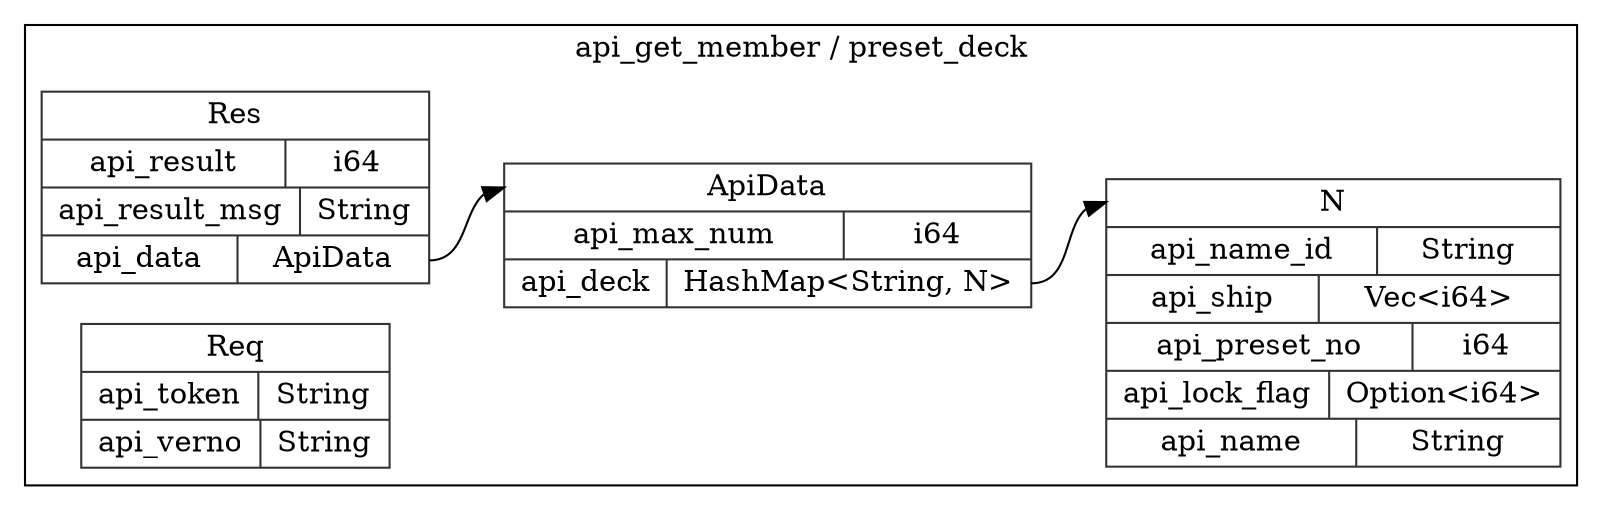 digraph {
  rankdir=LR;
  subgraph cluster_0 {
    label="api_get_member / preset_deck";
    node [style="filled", color=white, style="solid", color=gray20];
    api_get_member__preset_deck__Res [label="<Res> Res  | { api_result | <api_result> i64 } | { api_result_msg | <api_result_msg> String } | { api_data | <api_data> ApiData }", shape=record];
    api_get_member__preset_deck__ApiData;
    api_get_member__preset_deck__Res:api_data:e -> api_get_member__preset_deck__ApiData:ApiData:w;
    api_get_member__preset_deck__ApiData [label="<ApiData> ApiData  | { api_max_num | <api_max_num> i64 } | { api_deck | <api_deck> HashMap\<String, N\> }", shape=record];
    api_get_member__preset_deck__N;
    api_get_member__preset_deck__ApiData:api_deck:e -> api_get_member__preset_deck__N:N:w;
    api_get_member__preset_deck__N [label="<N> N  | { api_name_id | <api_name_id> String } | { api_ship | <api_ship> Vec\<i64\> } | { api_preset_no | <api_preset_no> i64 } | { api_lock_flag | <api_lock_flag> Option\<i64\> } | { api_name | <api_name> String }", shape=record];
    api_get_member__preset_deck__Req [label="<Req> Req  | { api_token | <api_token> String } | { api_verno | <api_verno> String }", shape=record];
  }
}
